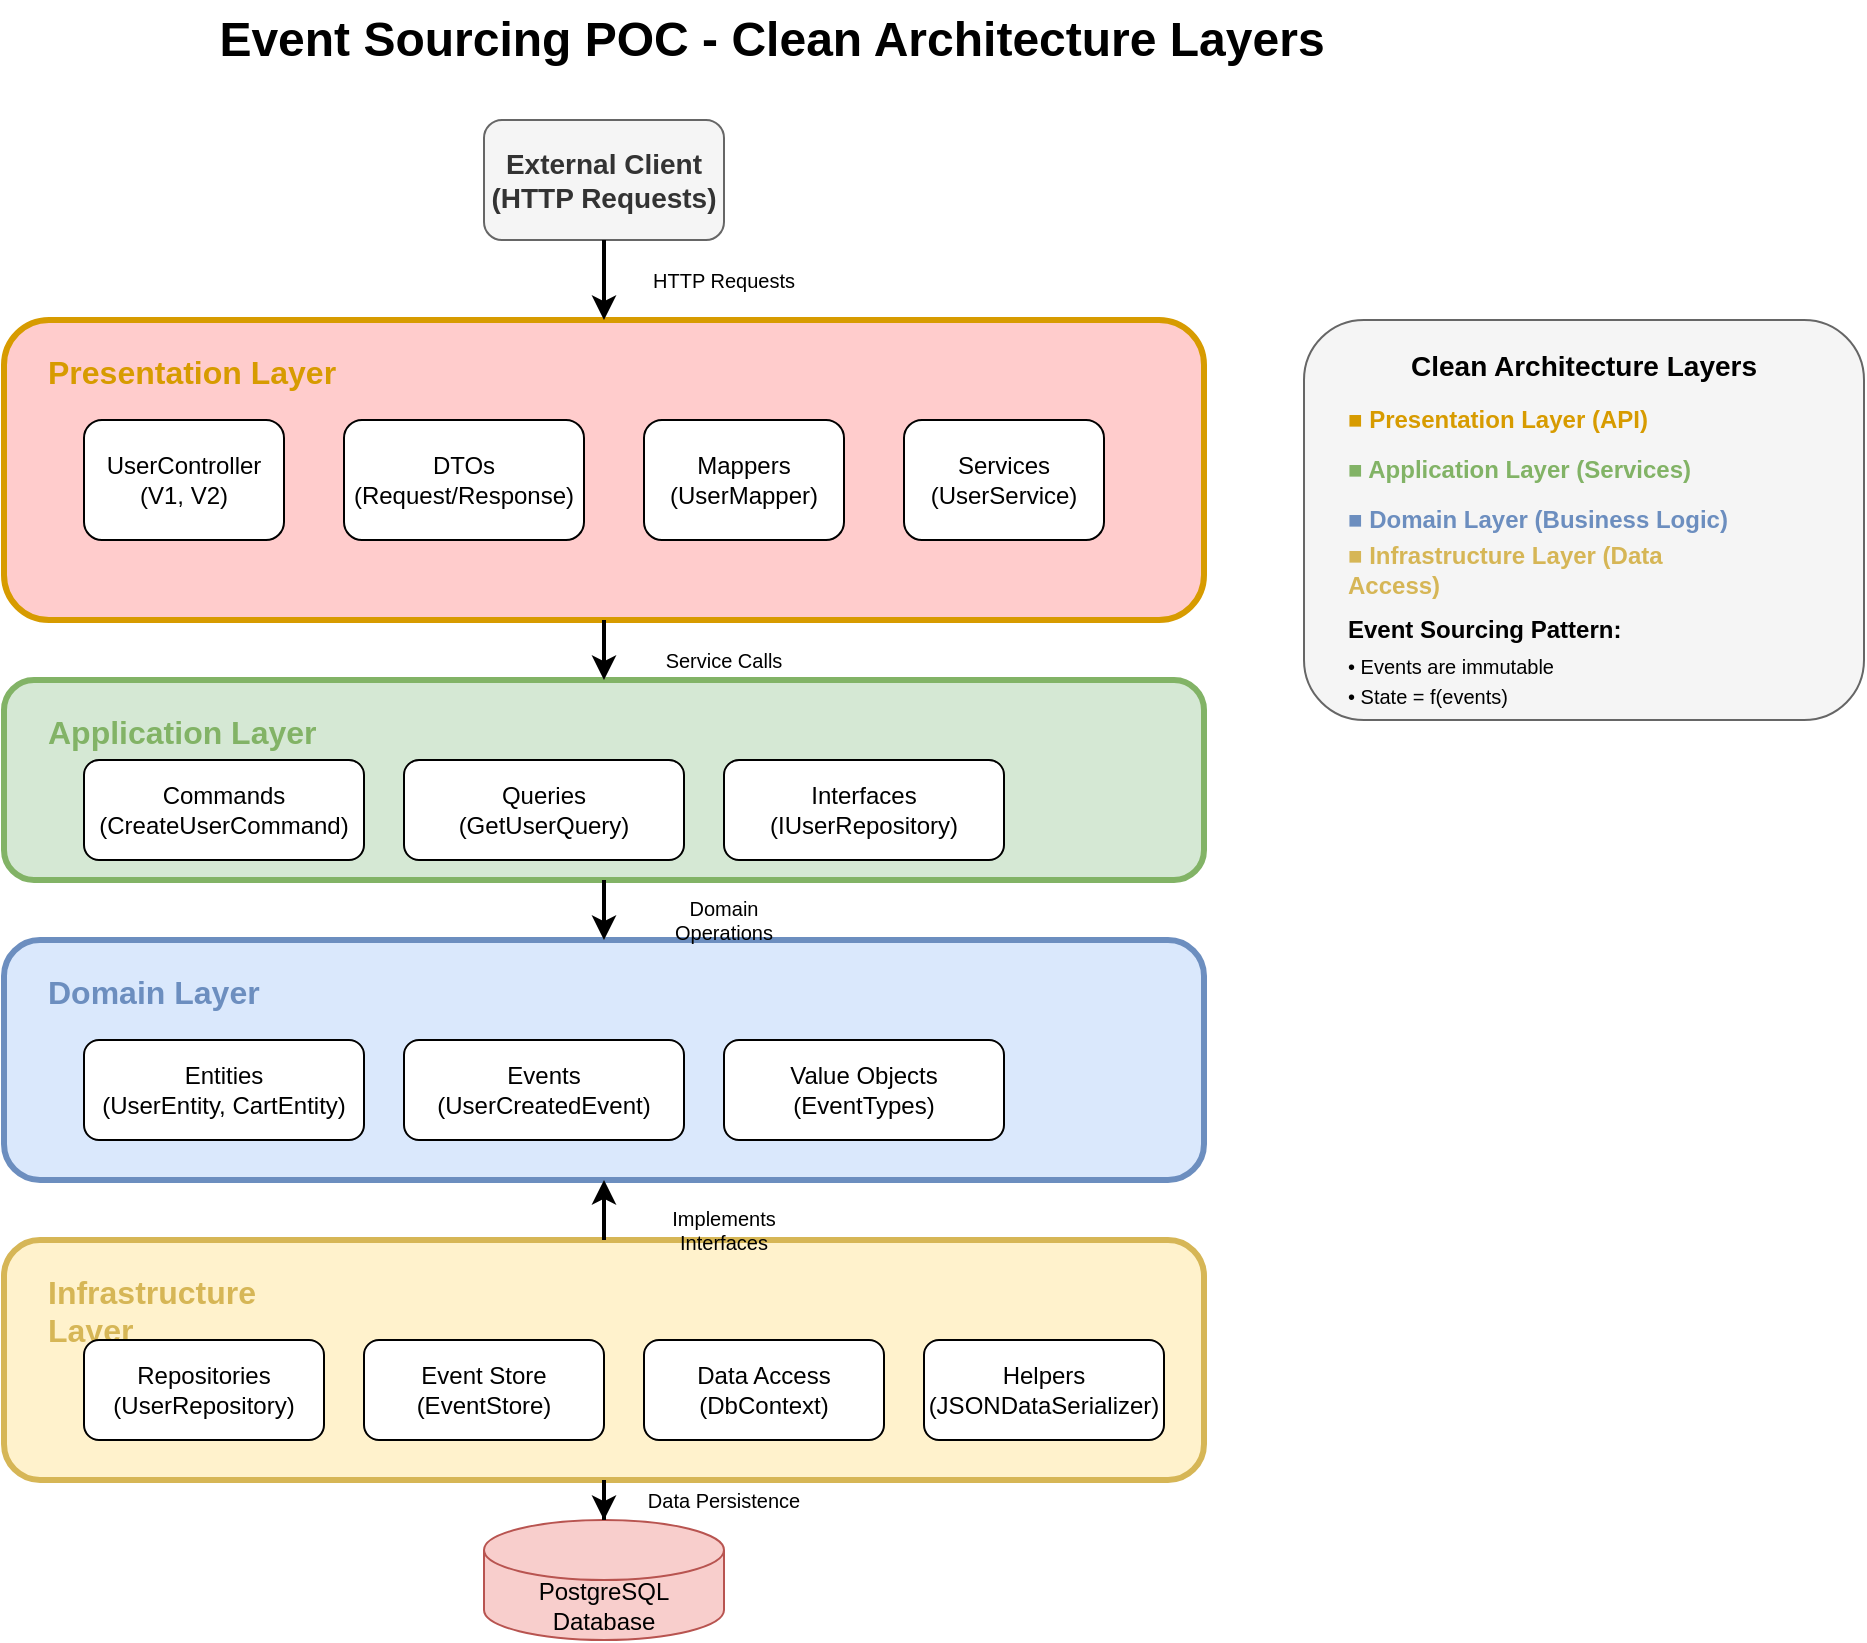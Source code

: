 <?xml version="1.0" encoding="UTF-8"?>
<mxfile version="24.7.17" type="device">
  <diagram name="Application Layering C4" id="applicationLayeringC4">
    <mxGraphModel dx="1422" dy="800" grid="1" gridSize="10" guides="1" tooltips="1" connect="1" arrows="1" fold="1" page="1" pageScale="1" pageWidth="1169" pageHeight="827" math="0" shadow="0">
      <root>
        <mxCell id="0" />
        <mxCell id="1" parent="0" />
        
        <!-- Title -->
        <mxCell id="title" value="Event Sourcing POC - Clean Architecture Layers" style="text;html=1;strokeColor=none;fillColor=none;align=center;verticalAlign=middle;whiteSpace=wrap;rounded=0;fontSize=24;fontStyle=1;" vertex="1" parent="1">
          <mxGeometry x="284" y="20" width="600" height="40" as="geometry" />
        </mxCell>
        
        <!-- External Client -->
        <mxCell id="client" value="External Client&lt;br/&gt;(HTTP Requests)" style="rounded=1;whiteSpace=wrap;html=1;fillColor=#f5f5f5;strokeColor=#666666;fontColor=#333333;fontSize=14;fontStyle=1;" vertex="1" parent="1">
          <mxGeometry x="440" y="80" width="120" height="60" as="geometry" />
        </mxCell>
        
        <!-- Presentation Layer (RED) -->
        <mxCell id="presentationLayer" value="" style="rounded=1;whiteSpace=wrap;html=1;fillColor=#ffcccc;strokeColor=#d79b00;strokeWidth=3;" vertex="1" parent="1">
          <mxGeometry x="200" y="180" width="600" height="150" as="geometry" />
        </mxCell>
        
        <mxCell id="presentationTitle" value="Presentation Layer" style="text;html=1;strokeColor=none;fillColor=none;align=left;verticalAlign=top;whiteSpace=wrap;rounded=0;fontSize=16;fontStyle=1;fontColor=#d79b00;" vertex="1" parent="1">
          <mxGeometry x="220" y="190" width="150" height="25" as="geometry" />
        </mxCell>
        
        <!-- API Controllers -->
        <mxCell id="userController" value="UserController&lt;br/&gt;(V1, V2)" style="rounded=1;whiteSpace=wrap;html=1;fillColor=#ffffff;strokeColor=#000000;" vertex="1" parent="1">
          <mxGeometry x="240" y="230" width="100" height="60" as="geometry" />
        </mxCell>
        
        <!-- DTOs -->
        <mxCell id="dtos" value="DTOs&lt;br/&gt;(Request/Response)" style="rounded=1;whiteSpace=wrap;html=1;fillColor=#ffffff;strokeColor=#000000;" vertex="1" parent="1">
          <mxGeometry x="370" y="230" width="120" height="60" as="geometry" />
        </mxCell>
        
        <!-- Mappers -->
        <mxCell id="mappers" value="Mappers&lt;br/&gt;(UserMapper)" style="rounded=1;whiteSpace=wrap;html=1;fillColor=#ffffff;strokeColor=#000000;" vertex="1" parent="1">
          <mxGeometry x="520" y="230" width="100" height="60" as="geometry" />
        </mxCell>
        
        <!-- Services -->
        <mxCell id="services" value="Services&lt;br/&gt;(UserService)" style="rounded=1;whiteSpace=wrap;html=1;fillColor=#ffffff;strokeColor=#000000;" vertex="1" parent="1">
          <mxGeometry x="650" y="230" width="100" height="60" as="geometry" />
        </mxCell>
        
        <!-- Application Layer (GREEN) -->
        <mxCell id="applicationLayer" value="" style="rounded=1;whiteSpace=wrap;html=1;fillColor=#d5e8d4;strokeColor=#82b366;strokeWidth=3;" vertex="1" parent="1">
          <mxGeometry x="200" y="360" width="600" height="100" as="geometry" />
        </mxCell>
        
        <mxCell id="applicationTitle" value="Application Layer" style="text;html=1;strokeColor=none;fillColor=none;align=left;verticalAlign=top;whiteSpace=wrap;rounded=0;fontSize=16;fontStyle=1;fontColor=#82b366;" vertex="1" parent="1">
          <mxGeometry x="220" y="370" width="150" height="25" as="geometry" />
        </mxCell>
        
        <!-- Application Services and Commands/Queries -->
        <mxCell id="commands" value="Commands&lt;br/&gt;(CreateUserCommand)" style="rounded=1;whiteSpace=wrap;html=1;fillColor=#ffffff;strokeColor=#000000;" vertex="1" parent="1">
          <mxGeometry x="240" y="400" width="140" height="50" as="geometry" />
        </mxCell>
        
        <mxCell id="queries" value="Queries&lt;br/&gt;(GetUserQuery)" style="rounded=1;whiteSpace=wrap;html=1;fillColor=#ffffff;strokeColor=#000000;" vertex="1" parent="1">
          <mxGeometry x="400" y="400" width="140" height="50" as="geometry" />
        </mxCell>
        
        <mxCell id="interfaces" value="Interfaces&lt;br/&gt;(IUserRepository)" style="rounded=1;whiteSpace=wrap;html=1;fillColor=#ffffff;strokeColor=#000000;" vertex="1" parent="1">
          <mxGeometry x="560" y="400" width="140" height="50" as="geometry" />
        </mxCell>
        
        <!-- Domain Layer (BLUE) -->
        <mxCell id="domainLayer" value="" style="rounded=1;whiteSpace=wrap;html=1;fillColor=#dae8fc;strokeColor=#6c8ebf;strokeWidth=3;" vertex="1" parent="1">
          <mxGeometry x="200" y="490" width="600" height="120" as="geometry" />
        </mxCell>
        
        <mxCell id="domainTitle" value="Domain Layer" style="text;html=1;strokeColor=none;fillColor=none;align=left;verticalAlign=top;whiteSpace=wrap;rounded=0;fontSize=16;fontStyle=1;fontColor=#6c8ebf;" vertex="1" parent="1">
          <mxGeometry x="220" y="500" width="150" height="25" as="geometry" />
        </mxCell>
        
        <!-- Domain Entities -->
        <mxCell id="entities" value="Entities&lt;br/&gt;(UserEntity, CartEntity)" style="rounded=1;whiteSpace=wrap;html=1;fillColor=#ffffff;strokeColor=#000000;" vertex="1" parent="1">
          <mxGeometry x="240" y="540" width="140" height="50" as="geometry" />
        </mxCell>
        
        <!-- Domain Events -->
        <mxCell id="events" value="Events&lt;br/&gt;(UserCreatedEvent)" style="rounded=1;whiteSpace=wrap;html=1;fillColor=#ffffff;strokeColor=#000000;" vertex="1" parent="1">
          <mxGeometry x="400" y="540" width="140" height="50" as="geometry" />
        </mxCell>
        
        <!-- Value Objects -->
        <mxCell id="valueObjects" value="Value Objects&lt;br/&gt;(EventTypes)" style="rounded=1;whiteSpace=wrap;html=1;fillColor=#ffffff;strokeColor=#000000;" vertex="1" parent="1">
          <mxGeometry x="560" y="540" width="140" height="50" as="geometry" />
        </mxCell>
        
        <!-- Infrastructure Layer (YELLOW) -->
        <mxCell id="infrastructureLayer" value="" style="rounded=1;whiteSpace=wrap;html=1;fillColor=#fff2cc;strokeColor=#d6b656;strokeWidth=3;" vertex="1" parent="1">
          <mxGeometry x="200" y="640" width="600" height="120" as="geometry" />
        </mxCell>
        
        <mxCell id="infrastructureTitle" value="Infrastructure Layer" style="text;html=1;strokeColor=none;fillColor=none;align=left;verticalAlign=top;whiteSpace=wrap;rounded=0;fontSize=16;fontStyle=1;fontColor=#d6b656;" vertex="1" parent="1">
          <mxGeometry x="220" y="650" width="150" height="25" as="geometry" />
        </mxCell>
        
        <!-- Repositories -->
        <mxCell id="repositories" value="Repositories&lt;br/&gt;(UserRepository)" style="rounded=1;whiteSpace=wrap;html=1;fillColor=#ffffff;strokeColor=#000000;" vertex="1" parent="1">
          <mxGeometry x="240" y="690" width="120" height="50" as="geometry" />
        </mxCell>
        
        <!-- Event Store -->
        <mxCell id="eventStore" value="Event Store&lt;br/&gt;(EventStore)" style="rounded=1;whiteSpace=wrap;html=1;fillColor=#ffffff;strokeColor=#000000;" vertex="1" parent="1">
          <mxGeometry x="380" y="690" width="120" height="50" as="geometry" />
        </mxCell>
        
        <!-- Data Access -->
        <mxCell id="dataAccess" value="Data Access&lt;br/&gt;(DbContext)" style="rounded=1;whiteSpace=wrap;html=1;fillColor=#ffffff;strokeColor=#000000;" vertex="1" parent="1">
          <mxGeometry x="520" y="690" width="120" height="50" as="geometry" />
        </mxCell>
        
        <!-- Helpers -->
        <mxCell id="helpers" value="Helpers&lt;br/&gt;(JSONDataSerializer)" style="rounded=1;whiteSpace=wrap;html=1;fillColor=#ffffff;strokeColor=#000000;" vertex="1" parent="1">
          <mxGeometry x="660" y="690" width="120" height="50" as="geometry" />
        </mxCell>
        
        <!-- Database -->
        <mxCell id="database" value="PostgreSQL&lt;br/&gt;Database" style="shape=cylinder3;whiteSpace=wrap;html=1;boundedLbl=1;backgroundOutline=1;size=15;fillColor=#f8cecc;strokeColor=#b85450;" vertex="1" parent="1">
          <mxGeometry x="440" y="780" width="120" height="60" as="geometry" />
        </mxCell>
        
        <!-- Arrows -->
        <!-- Client to Presentation -->
        <mxCell id="clientToPres" style="edgeStyle=orthogonalEdgeStyle;rounded=0;orthogonalLoop=1;jettySize=auto;html=1;entryX=0.5;entryY=0;entryDx=0;entryDy=0;strokeWidth=2;" edge="1" parent="1" source="client" target="presentationLayer">
          <mxGeometry relative="1" as="geometry" />
        </mxCell>
        
        <!-- Presentation to Application -->
        <mxCell id="prestoApp" style="edgeStyle=orthogonalEdgeStyle;rounded=0;orthogonalLoop=1;jettySize=auto;html=1;entryX=0.5;entryY=0;entryDx=0;entryDy=0;strokeWidth=2;" edge="1" parent="1" source="presentationLayer" target="applicationLayer">
          <mxGeometry relative="1" as="geometry" />
        </mxCell>
        
        <!-- Application to Domain -->
        <mxCell id="appToDomain" style="edgeStyle=orthogonalEdgeStyle;rounded=0;orthogonalLoop=1;jettySize=auto;html=1;entryX=0.5;entryY=0;entryDx=0;entryDy=0;strokeWidth=2;" edge="1" parent="1" source="applicationLayer" target="domainLayer">
          <mxGeometry relative="1" as="geometry" />
        </mxCell>
        
        <!-- Infrastructure to Domain -->
        <mxCell id="infraToDomain" style="edgeStyle=orthogonalEdgeStyle;rounded=0;orthogonalLoop=1;jettySize=auto;html=1;entryX=0.5;entryY=1;entryDx=0;entryDy=0;strokeWidth=2;" edge="1" parent="1" source="infrastructureLayer" target="domainLayer">
          <mxGeometry relative="1" as="geometry" />
        </mxCell>
        
        <!-- Infrastructure to Database -->
        <mxCell id="infraToDb" style="edgeStyle=orthogonalEdgeStyle;rounded=0;orthogonalLoop=1;jettySize=auto;html=1;entryX=0.5;entryY=0;entryDx=0;entryDy=0;entryPerimeter=0;strokeWidth=2;" edge="1" parent="1" source="infrastructureLayer" target="database">
          <mxGeometry relative="1" as="geometry" />
        </mxCell>
        
        <!-- Dependency Flow Labels -->
        <mxCell id="depLabel1" value="HTTP Requests" style="text;html=1;strokeColor=none;fillColor=none;align=center;verticalAlign=middle;whiteSpace=wrap;rounded=0;fontSize=10;" vertex="1" parent="1">
          <mxGeometry x="520" y="150" width="80" height="20" as="geometry" />
        </mxCell>
        
        <mxCell id="depLabel2" value="Service Calls" style="text;html=1;strokeColor=none;fillColor=none;align=center;verticalAlign=middle;whiteSpace=wrap;rounded=0;fontSize=10;" vertex="1" parent="1">
          <mxGeometry x="520" y="340" width="80" height="20" as="geometry" />
        </mxCell>
        
        <mxCell id="depLabel3" value="Domain Operations" style="text;html=1;strokeColor=none;fillColor=none;align=center;verticalAlign=middle;whiteSpace=wrap;rounded=0;fontSize=10;" vertex="1" parent="1">
          <mxGeometry x="520" y="470" width="80" height="20" as="geometry" />
        </mxCell>
        
        <mxCell id="depLabel4" value="Implements&lt;br/&gt;Interfaces" style="text;html=1;strokeColor=none;fillColor=none;align=center;verticalAlign=middle;whiteSpace=wrap;rounded=0;fontSize=10;" vertex="1" parent="1">
          <mxGeometry x="520" y="620" width="80" height="30" as="geometry" />
        </mxCell>
        
        <mxCell id="depLabel5" value="Data Persistence" style="text;html=1;strokeColor=none;fillColor=none;align=center;verticalAlign=middle;whiteSpace=wrap;rounded=0;fontSize=10;" vertex="1" parent="1">
          <mxGeometry x="520" y="760" width="80" height="20" as="geometry" />
        </mxCell>
        
        <!-- Legend -->
        <mxCell id="legend" value="" style="rounded=1;whiteSpace=wrap;html=1;fillColor=#f5f5f5;strokeColor=#666666;" vertex="1" parent="1">
          <mxGeometry x="850" y="180" width="280" height="200" as="geometry" />
        </mxCell>
        
        <mxCell id="legendTitle" value="Clean Architecture Layers" style="text;html=1;strokeColor=none;fillColor=none;align=center;verticalAlign=middle;whiteSpace=wrap;rounded=0;fontSize=14;fontStyle=1;" vertex="1" parent="1">
          <mxGeometry x="870" y="190" width="240" height="25" as="geometry" />
        </mxCell>
        
        <mxCell id="legendPres" value="■ Presentation Layer (API)" style="text;html=1;strokeColor=none;fillColor=none;align=left;verticalAlign=middle;whiteSpace=wrap;rounded=0;fontSize=12;fontColor=#d79b00;fontStyle=1;" vertex="1" parent="1">
          <mxGeometry x="870" y="220" width="200" height="20" as="geometry" />
        </mxCell>
        
        <mxCell id="legendApp" value="■ Application Layer (Services)" style="text;html=1;strokeColor=none;fillColor=none;align=left;verticalAlign=middle;whiteSpace=wrap;rounded=0;fontSize=12;fontColor=#82b366;fontStyle=1;" vertex="1" parent="1">
          <mxGeometry x="870" y="245" width="200" height="20" as="geometry" />
        </mxCell>
        
        <mxCell id="legendDomain" value="■ Domain Layer (Business Logic)" style="text;html=1;strokeColor=none;fillColor=none;align=left;verticalAlign=middle;whiteSpace=wrap;rounded=0;fontSize=12;fontColor=#6c8ebf;fontStyle=1;" vertex="1" parent="1">
          <mxGeometry x="870" y="270" width="200" height="20" as="geometry" />
        </mxCell>
        
        <mxCell id="legendInfra" value="■ Infrastructure Layer (Data Access)" style="text;html=1;strokeColor=none;fillColor=none;align=left;verticalAlign=middle;whiteSpace=wrap;rounded=0;fontSize=12;fontColor=#d6b656;fontStyle=1;" vertex="1" parent="1">
          <mxGeometry x="870" y="295" width="200" height="20" as="geometry" />
        </mxCell>
        
        <mxCell id="legendEventSourcing" value="Event Sourcing Pattern:" style="text;html=1;strokeColor=none;fillColor=none;align=left;verticalAlign=middle;whiteSpace=wrap;rounded=0;fontSize=12;fontStyle=1;" vertex="1" parent="1">
          <mxGeometry x="870" y="325" width="200" height="20" as="geometry" />
        </mxCell>
        
        <mxCell id="legendEvents" value="• Events are immutable" style="text;html=1;strokeColor=none;fillColor=none;align=left;verticalAlign=middle;whiteSpace=wrap;rounded=0;fontSize=10;" vertex="1" parent="1">
          <mxGeometry x="870" y="345" width="200" height="15" as="geometry" />
        </mxCell>
        
        <mxCell id="legendState" value="• State = f(events)" style="text;html=1;strokeColor=none;fillColor=none;align=left;verticalAlign=middle;whiteSpace=wrap;rounded=0;fontSize=10;" vertex="1" parent="1">
          <mxGeometry x="870" y="360" width="200" height="15" as="geometry" />
        </mxCell>
        
      </root>
    </mxGraphModel>
  </diagram>
</mxfile>
